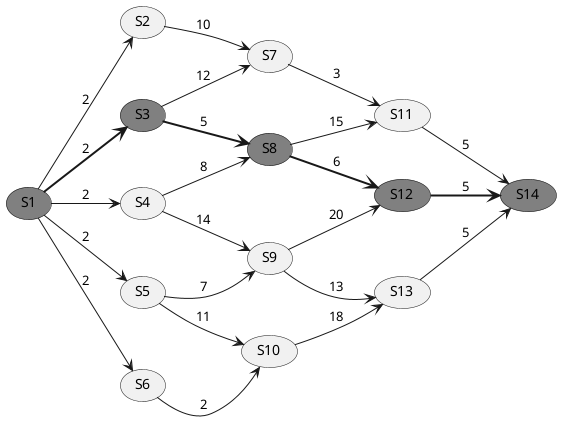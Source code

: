 @startuml
skinparam monochrome true
left to right direction

'title Graph 6\nmin. cost = 18

(S1)    #Grey
(S1) --> (S2) : 2
(S1) ==> (S3) : 2
(S1) --> (S4) : 2
(S1) --> (S5) : 2
(S1) --> (S6) : 2

(S2) --> (S7) : 10

(S3)    #Grey
(S3) --> (S7) : 12
(S3) ==> (S8) : 5

(S4) --> (S8) : 8
(S4) --> (S9) : 14

(S5) --> (S9) : 7
(S5) --> (S10) : 11

(S6) --> (S10) : 2

(S7) --> (S11) : 3

(S8)    #Grey
(S8) --> (S11) : 15
(S8) ==> (S12) : 6

(S9) --> (S12) : 20
(S9) --> (S13) : 13

(S10) --> (S13) : 18

(S11) --> (S14) : 5

(S12)   #Grey
(S12) ==> (S14) : 5

(S13) --> (S14) : 5

(S14)   #Grey
@enduml
